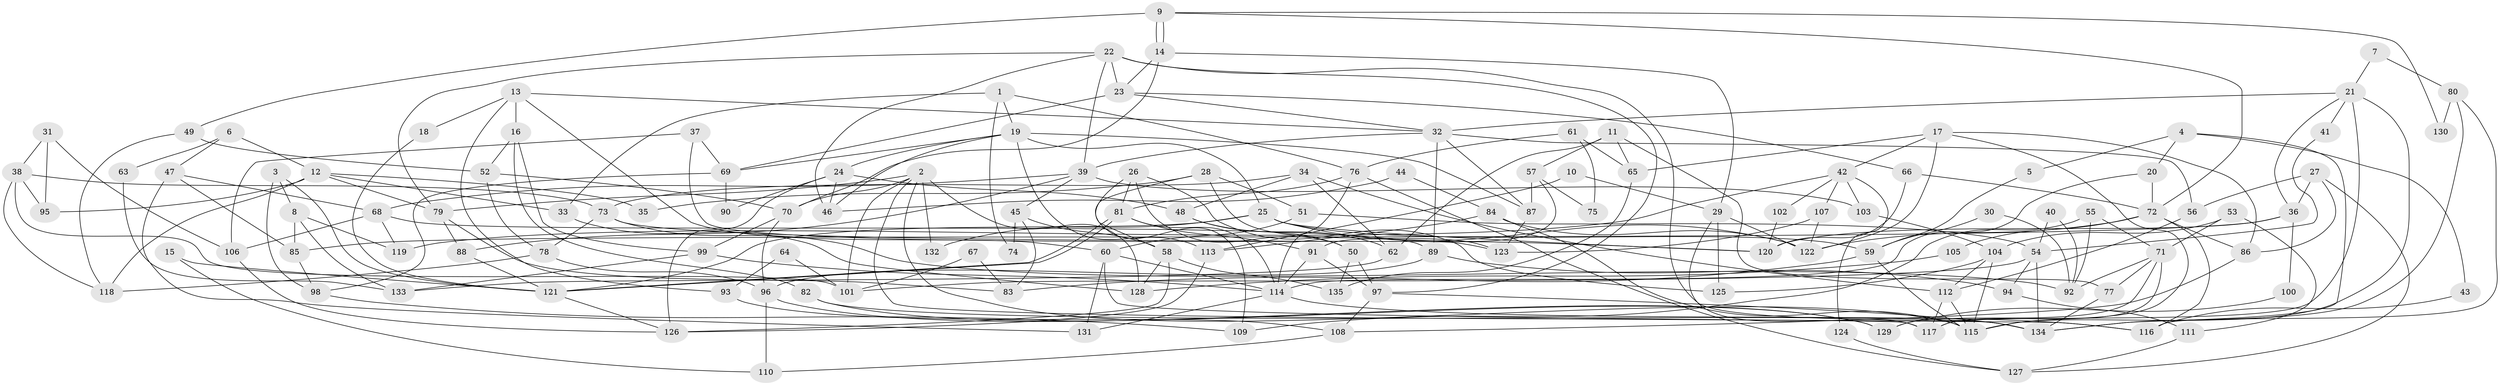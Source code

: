 // Generated by graph-tools (version 1.1) at 2025/50/03/09/25 04:50:00]
// undirected, 135 vertices, 270 edges
graph export_dot {
graph [start="1"]
  node [color=gray90,style=filled];
  1;
  2;
  3;
  4;
  5;
  6;
  7;
  8;
  9;
  10;
  11;
  12;
  13;
  14;
  15;
  16;
  17;
  18;
  19;
  20;
  21;
  22;
  23;
  24;
  25;
  26;
  27;
  28;
  29;
  30;
  31;
  32;
  33;
  34;
  35;
  36;
  37;
  38;
  39;
  40;
  41;
  42;
  43;
  44;
  45;
  46;
  47;
  48;
  49;
  50;
  51;
  52;
  53;
  54;
  55;
  56;
  57;
  58;
  59;
  60;
  61;
  62;
  63;
  64;
  65;
  66;
  67;
  68;
  69;
  70;
  71;
  72;
  73;
  74;
  75;
  76;
  77;
  78;
  79;
  80;
  81;
  82;
  83;
  84;
  85;
  86;
  87;
  88;
  89;
  90;
  91;
  92;
  93;
  94;
  95;
  96;
  97;
  98;
  99;
  100;
  101;
  102;
  103;
  104;
  105;
  106;
  107;
  108;
  109;
  110;
  111;
  112;
  113;
  114;
  115;
  116;
  117;
  118;
  119;
  120;
  121;
  122;
  123;
  124;
  125;
  126;
  127;
  128;
  129;
  130;
  131;
  132;
  133;
  134;
  135;
  1 -- 76;
  1 -- 19;
  1 -- 33;
  1 -- 74;
  2 -- 115;
  2 -- 70;
  2 -- 79;
  2 -- 101;
  2 -- 117;
  2 -- 128;
  2 -- 132;
  3 -- 8;
  3 -- 121;
  3 -- 98;
  4 -- 20;
  4 -- 134;
  4 -- 5;
  4 -- 43;
  5 -- 59;
  6 -- 47;
  6 -- 12;
  6 -- 63;
  7 -- 80;
  7 -- 21;
  8 -- 119;
  8 -- 133;
  8 -- 85;
  9 -- 72;
  9 -- 14;
  9 -- 14;
  9 -- 49;
  9 -- 130;
  10 -- 113;
  10 -- 29;
  11 -- 57;
  11 -- 65;
  11 -- 62;
  11 -- 77;
  12 -- 33;
  12 -- 118;
  12 -- 35;
  12 -- 79;
  12 -- 95;
  13 -- 60;
  13 -- 32;
  13 -- 16;
  13 -- 18;
  13 -- 93;
  14 -- 29;
  14 -- 23;
  14 -- 70;
  15 -- 121;
  15 -- 110;
  16 -- 52;
  16 -- 82;
  16 -- 99;
  17 -- 42;
  17 -- 122;
  17 -- 65;
  17 -- 86;
  17 -- 115;
  18 -- 121;
  19 -- 24;
  19 -- 113;
  19 -- 25;
  19 -- 46;
  19 -- 69;
  19 -- 87;
  20 -- 114;
  20 -- 72;
  21 -- 36;
  21 -- 117;
  21 -- 32;
  21 -- 41;
  21 -- 115;
  22 -- 23;
  22 -- 79;
  22 -- 39;
  22 -- 46;
  22 -- 97;
  22 -- 134;
  23 -- 32;
  23 -- 66;
  23 -- 69;
  24 -- 126;
  24 -- 46;
  24 -- 48;
  24 -- 90;
  25 -- 121;
  25 -- 59;
  25 -- 120;
  25 -- 122;
  25 -- 132;
  26 -- 81;
  26 -- 50;
  26 -- 109;
  26 -- 125;
  27 -- 86;
  27 -- 127;
  27 -- 36;
  27 -- 56;
  28 -- 51;
  28 -- 58;
  28 -- 35;
  28 -- 123;
  29 -- 117;
  29 -- 125;
  29 -- 122;
  30 -- 92;
  30 -- 59;
  31 -- 95;
  31 -- 106;
  31 -- 38;
  32 -- 56;
  32 -- 39;
  32 -- 87;
  32 -- 89;
  33 -- 128;
  34 -- 73;
  34 -- 62;
  34 -- 48;
  34 -- 112;
  36 -- 85;
  36 -- 100;
  36 -- 120;
  37 -- 69;
  37 -- 123;
  37 -- 106;
  38 -- 73;
  38 -- 95;
  38 -- 101;
  38 -- 118;
  39 -- 45;
  39 -- 68;
  39 -- 88;
  39 -- 103;
  40 -- 92;
  40 -- 54;
  41 -- 54;
  42 -- 103;
  42 -- 107;
  42 -- 102;
  42 -- 119;
  42 -- 124;
  43 -- 116;
  44 -- 46;
  44 -- 84;
  45 -- 83;
  45 -- 58;
  45 -- 74;
  47 -- 68;
  47 -- 85;
  47 -- 131;
  48 -- 50;
  48 -- 62;
  49 -- 52;
  49 -- 118;
  50 -- 97;
  50 -- 135;
  51 -- 60;
  51 -- 54;
  52 -- 78;
  52 -- 70;
  53 -- 104;
  53 -- 71;
  53 -- 111;
  54 -- 101;
  54 -- 134;
  54 -- 94;
  55 -- 92;
  55 -- 109;
  55 -- 71;
  56 -- 112;
  57 -- 91;
  57 -- 87;
  57 -- 75;
  58 -- 126;
  58 -- 128;
  58 -- 135;
  59 -- 115;
  59 -- 83;
  60 -- 116;
  60 -- 131;
  60 -- 114;
  61 -- 76;
  61 -- 65;
  61 -- 75;
  62 -- 133;
  63 -- 133;
  64 -- 101;
  64 -- 93;
  65 -- 135;
  66 -- 120;
  66 -- 72;
  67 -- 101;
  67 -- 83;
  68 -- 89;
  68 -- 106;
  68 -- 119;
  69 -- 90;
  69 -- 98;
  70 -- 99;
  70 -- 96;
  71 -- 117;
  71 -- 77;
  71 -- 92;
  71 -- 129;
  72 -- 122;
  72 -- 86;
  72 -- 105;
  72 -- 116;
  73 -- 120;
  73 -- 78;
  73 -- 92;
  76 -- 81;
  76 -- 114;
  76 -- 127;
  77 -- 134;
  78 -- 96;
  78 -- 118;
  79 -- 83;
  79 -- 88;
  80 -- 134;
  80 -- 116;
  80 -- 130;
  81 -- 121;
  81 -- 121;
  81 -- 91;
  81 -- 114;
  82 -- 134;
  82 -- 129;
  84 -- 115;
  84 -- 122;
  84 -- 113;
  85 -- 98;
  86 -- 108;
  87 -- 123;
  88 -- 121;
  89 -- 96;
  89 -- 94;
  91 -- 114;
  91 -- 97;
  93 -- 108;
  94 -- 111;
  96 -- 129;
  96 -- 110;
  97 -- 134;
  97 -- 108;
  98 -- 109;
  99 -- 114;
  99 -- 133;
  100 -- 129;
  102 -- 120;
  103 -- 104;
  104 -- 115;
  104 -- 112;
  104 -- 125;
  105 -- 128;
  106 -- 126;
  107 -- 122;
  107 -- 123;
  108 -- 110;
  111 -- 127;
  112 -- 115;
  112 -- 117;
  113 -- 126;
  114 -- 116;
  114 -- 131;
  121 -- 126;
  124 -- 127;
}
